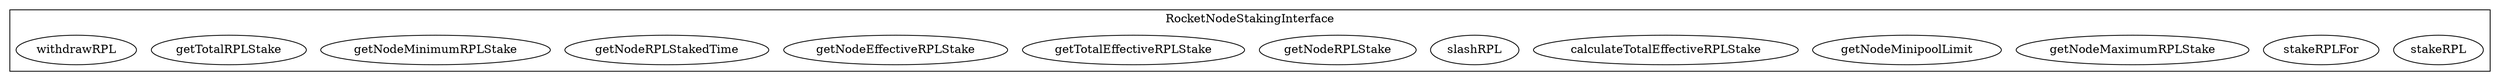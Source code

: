 strict digraph {
subgraph cluster_31381_RocketNodeStakingInterface {
label = "RocketNodeStakingInterface"
"31381_stakeRPL" [label="stakeRPL"]
"31381_stakeRPLFor" [label="stakeRPLFor"]
"31381_getNodeMaximumRPLStake" [label="getNodeMaximumRPLStake"]
"31381_getNodeMinipoolLimit" [label="getNodeMinipoolLimit"]
"31381_calculateTotalEffectiveRPLStake" [label="calculateTotalEffectiveRPLStake"]
"31381_slashRPL" [label="slashRPL"]
"31381_getNodeRPLStake" [label="getNodeRPLStake"]
"31381_getTotalEffectiveRPLStake" [label="getTotalEffectiveRPLStake"]
"31381_getNodeEffectiveRPLStake" [label="getNodeEffectiveRPLStake"]
"31381_getNodeRPLStakedTime" [label="getNodeRPLStakedTime"]
"31381_getNodeMinimumRPLStake" [label="getNodeMinimumRPLStake"]
"31381_getTotalRPLStake" [label="getTotalRPLStake"]
"31381_withdrawRPL" [label="withdrawRPL"]
}subgraph cluster_solidity {
label = "[Solidity]"
}
}